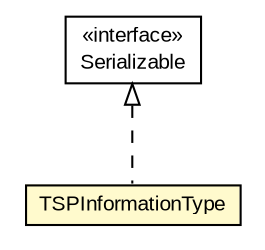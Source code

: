 #!/usr/local/bin/dot
#
# Class diagram 
# Generated by UMLGraph version R5_6-24-gf6e263 (http://www.umlgraph.org/)
#

digraph G {
	edge [fontname="arial",fontsize=10,labelfontname="arial",labelfontsize=10];
	node [fontname="arial",fontsize=10,shape=plaintext];
	nodesep=0.25;
	ranksep=0.5;
	// eu.europa.esig.jaxb.tsl.TSPInformationType
	c704656 [label=<<table title="eu.europa.esig.jaxb.tsl.TSPInformationType" border="0" cellborder="1" cellspacing="0" cellpadding="2" port="p" bgcolor="lemonChiffon" href="./TSPInformationType.html">
		<tr><td><table border="0" cellspacing="0" cellpadding="1">
<tr><td align="center" balign="center"> TSPInformationType </td></tr>
		</table></td></tr>
		</table>>, URL="./TSPInformationType.html", fontname="arial", fontcolor="black", fontsize=10.0];
	//eu.europa.esig.jaxb.tsl.TSPInformationType implements java.io.Serializable
	c704941:p -> c704656:p [dir=back,arrowtail=empty,style=dashed];
	// java.io.Serializable
	c704941 [label=<<table title="java.io.Serializable" border="0" cellborder="1" cellspacing="0" cellpadding="2" port="p" href="http://java.sun.com/j2se/1.4.2/docs/api/java/io/Serializable.html">
		<tr><td><table border="0" cellspacing="0" cellpadding="1">
<tr><td align="center" balign="center"> &#171;interface&#187; </td></tr>
<tr><td align="center" balign="center"> Serializable </td></tr>
		</table></td></tr>
		</table>>, URL="http://java.sun.com/j2se/1.4.2/docs/api/java/io/Serializable.html", fontname="arial", fontcolor="black", fontsize=10.0];
}


